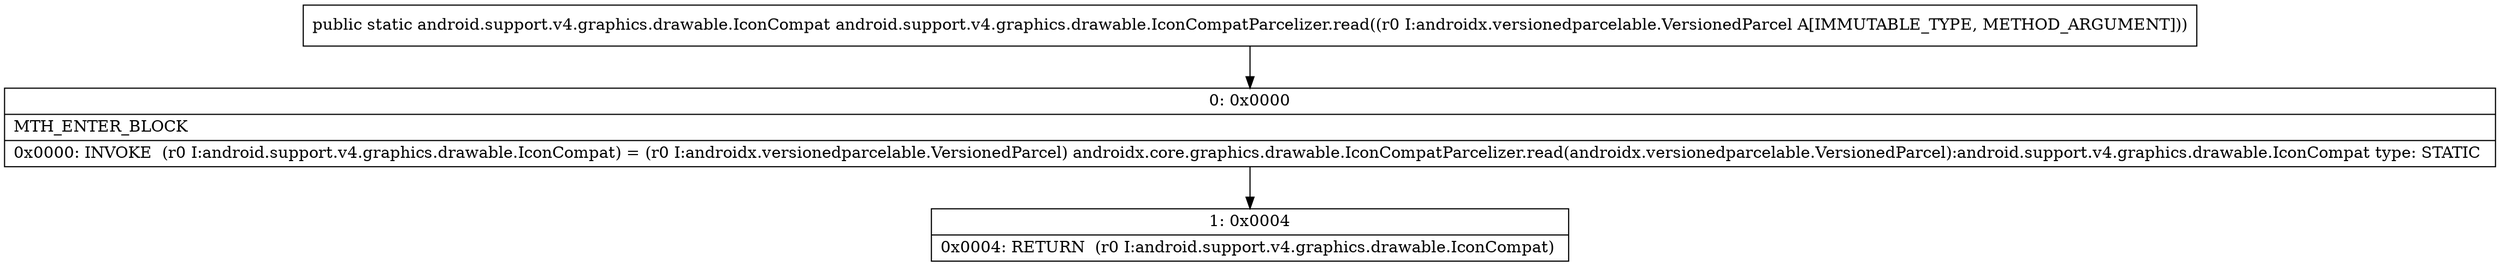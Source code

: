 digraph "CFG forandroid.support.v4.graphics.drawable.IconCompatParcelizer.read(Landroidx\/versionedparcelable\/VersionedParcel;)Landroid\/support\/v4\/graphics\/drawable\/IconCompat;" {
Node_0 [shape=record,label="{0\:\ 0x0000|MTH_ENTER_BLOCK\l|0x0000: INVOKE  (r0 I:android.support.v4.graphics.drawable.IconCompat) = (r0 I:androidx.versionedparcelable.VersionedParcel) androidx.core.graphics.drawable.IconCompatParcelizer.read(androidx.versionedparcelable.VersionedParcel):android.support.v4.graphics.drawable.IconCompat type: STATIC \l}"];
Node_1 [shape=record,label="{1\:\ 0x0004|0x0004: RETURN  (r0 I:android.support.v4.graphics.drawable.IconCompat) \l}"];
MethodNode[shape=record,label="{public static android.support.v4.graphics.drawable.IconCompat android.support.v4.graphics.drawable.IconCompatParcelizer.read((r0 I:androidx.versionedparcelable.VersionedParcel A[IMMUTABLE_TYPE, METHOD_ARGUMENT])) }"];
MethodNode -> Node_0;
Node_0 -> Node_1;
}

